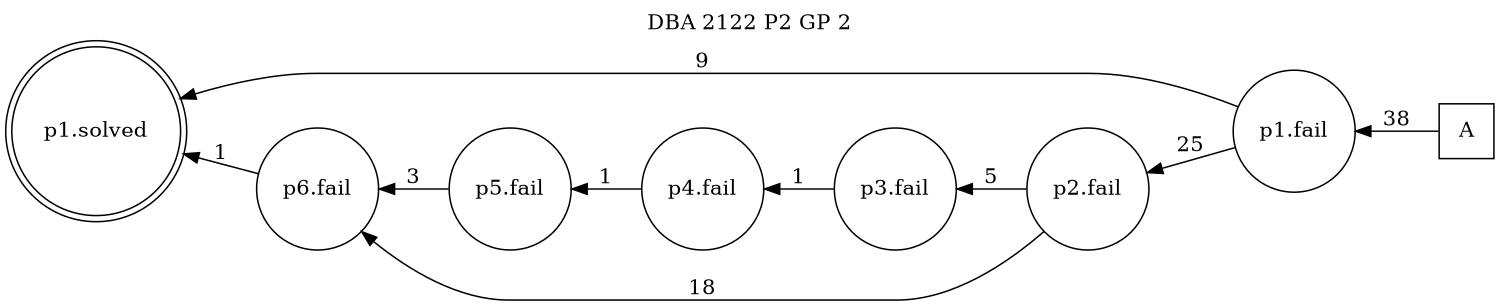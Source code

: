 digraph DBA_2122_P2_GP_2 {
labelloc="tl"
label= " DBA 2122 P2 GP 2 "
rankdir="RL";
graph [ size=" 10 , 10 !"]

"A" [shape="square" label="A"]
"p1.fail" [shape="circle" label="p1.fail"]
"p1.solved" [shape="doublecircle" label="p1.solved"]
"p2.fail" [shape="circle" label="p2.fail"]
"p3.fail" [shape="circle" label="p3.fail"]
"p4.fail" [shape="circle" label="p4.fail"]
"p5.fail" [shape="circle" label="p5.fail"]
"p6.fail" [shape="circle" label="p6.fail"]
"A" -> "p1.fail" [ label=38]
"p1.fail" -> "p1.solved" [ label=9]
"p1.fail" -> "p2.fail" [ label=25]
"p2.fail" -> "p3.fail" [ label=5]
"p2.fail" -> "p6.fail" [ label=18]
"p3.fail" -> "p4.fail" [ label=1]
"p4.fail" -> "p5.fail" [ label=1]
"p5.fail" -> "p6.fail" [ label=3]
"p6.fail" -> "p1.solved" [ label=1]
}

